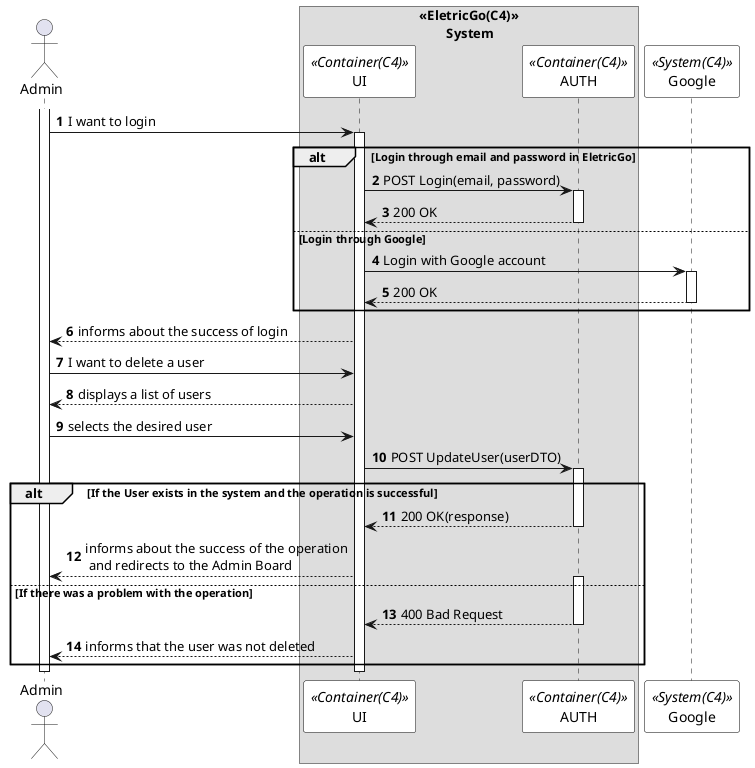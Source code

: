 @startuml deleteUserAdminSD
autonumber

skinparam sequence {
    ParticipantBorderColor black
    ParticipantBackgroundColor white
}

actor "Admin" as admin


box "<<EletricGo(C4)>>\n\tSystem"
participant UI as system <<Container(C4)>>
participant AUTH as auth <<Container(C4)>>
end box

participant Google as Google <<System(C4)>>


activate admin
admin->system: I want to login
activate system

alt Login through email and password in EletricGo

system -> auth: POST Login(email, password)
activate auth

auth --> system: 200 OK
deactivate auth

else Login through Google

system -> Google: Login with Google account
activate Google
Google --> system: 200 OK
deactivate Google

end

system --> admin: informs about the success of login



admin -> system: I want to delete a user

system --> admin: displays a list of users


admin -> system: selects the desired user


system -> auth: POST UpdateUser(userDTO)
activate auth

alt If the User exists in the system and the operation is successful 
auth --> system: 200 OK(response)
deactivate auth

system --> admin: informs about the success of the operation\n and redirects to the Admin Board


else If there was a problem with the operation

activate auth
auth --> system: 400 Bad Request
deactivate auth

system --> admin: informs that the user was not deleted

end

deactivate system
deactivate admin

@enduml